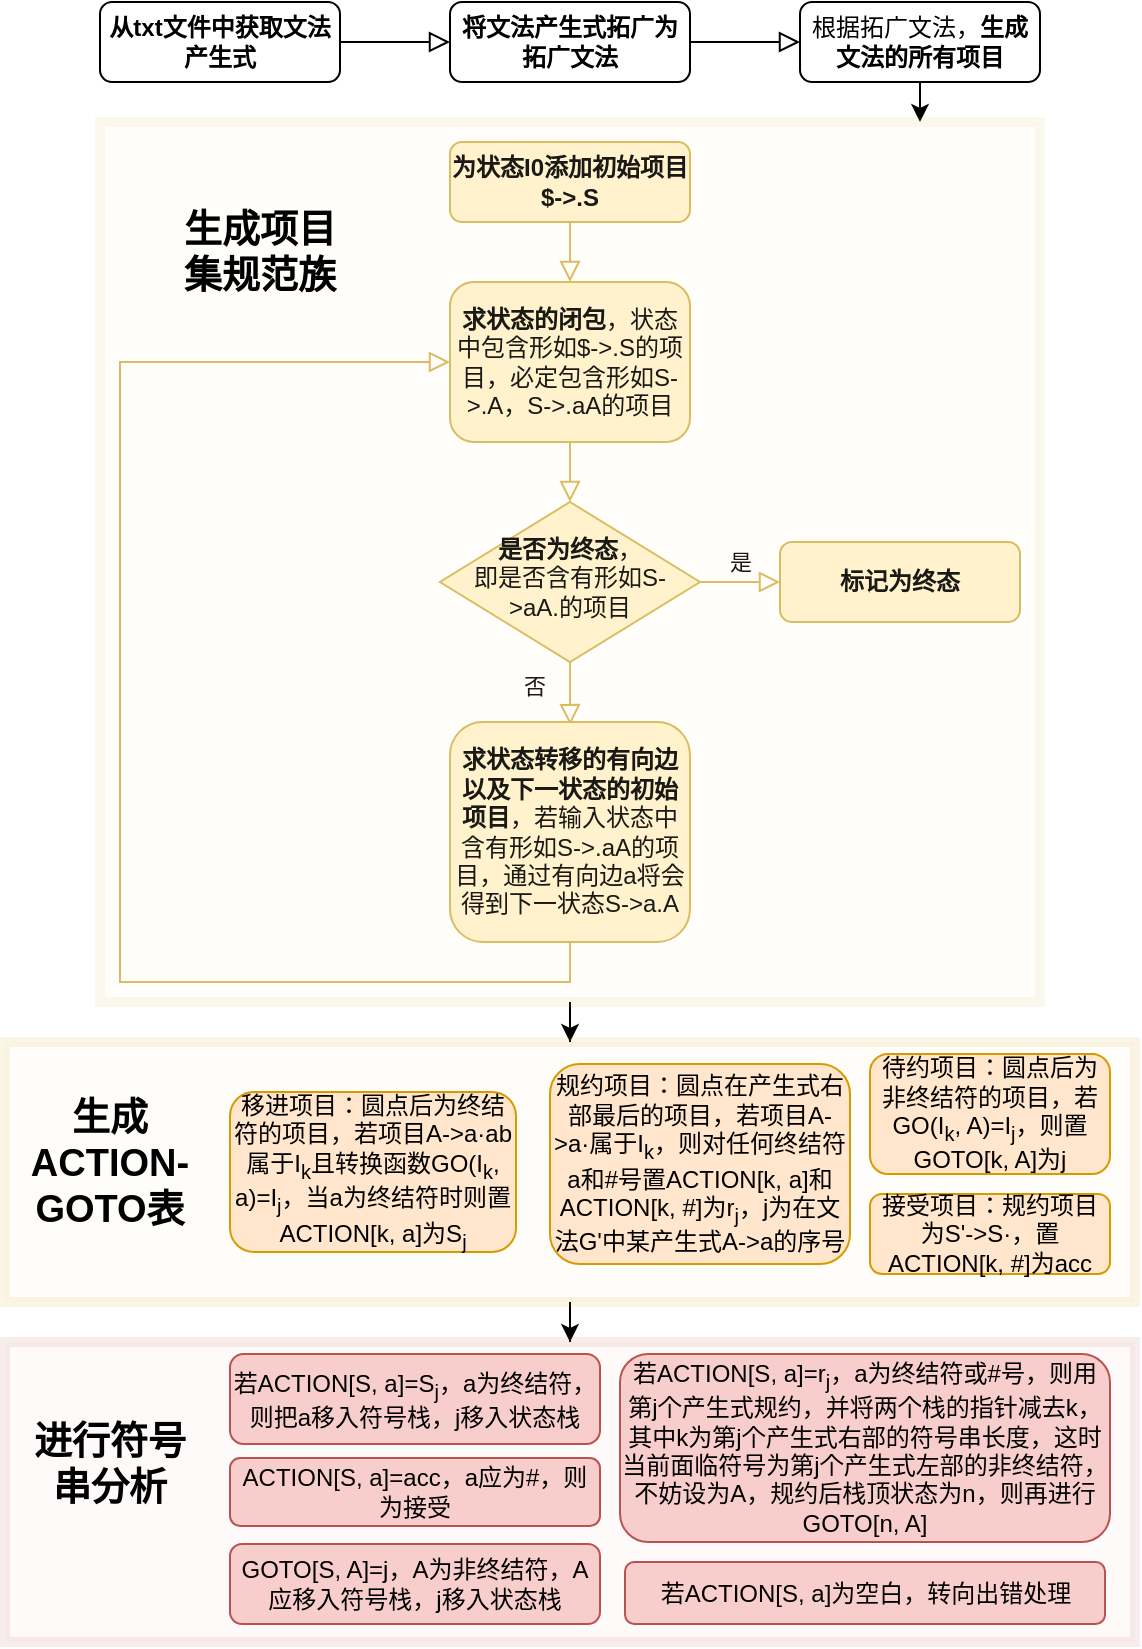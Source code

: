 <mxfile version="16.5.1" type="device"><diagram id="C5RBs43oDa-KdzZeNtuy" name="Page-1"><mxGraphModel dx="1727" dy="1217" grid="1" gridSize="10" guides="1" tooltips="1" connect="1" arrows="1" fold="1" page="1" pageScale="1" pageWidth="827" pageHeight="1169" math="0" shadow="0"><root><mxCell id="WIyWlLk6GJQsqaUBKTNV-0"/><mxCell id="WIyWlLk6GJQsqaUBKTNV-1" parent="WIyWlLk6GJQsqaUBKTNV-0"/><mxCell id="IXKkO2ByEppjn7gO0VMb-0" value="" style="rounded=0;html=1;jettySize=auto;orthogonalLoop=1;fontSize=11;endArrow=block;endFill=0;endSize=8;strokeWidth=1;shadow=0;labelBackgroundColor=none;edgeStyle=orthogonalEdgeStyle;" parent="WIyWlLk6GJQsqaUBKTNV-1" source="IXKkO2ByEppjn7gO0VMb-1" target="IXKkO2ByEppjn7gO0VMb-3" edge="1"><mxGeometry relative="1" as="geometry"><mxPoint x="335" y="640" as="targetPoint"/></mxGeometry></mxCell><mxCell id="IXKkO2ByEppjn7gO0VMb-1" value="&lt;b&gt;从txt文件中获取文法产生式&lt;/b&gt;" style="rounded=1;whiteSpace=wrap;html=1;fontSize=12;glass=0;strokeWidth=1;shadow=0;" parent="WIyWlLk6GJQsqaUBKTNV-1" vertex="1"><mxGeometry x="100" y="690" width="120" height="40" as="geometry"/></mxCell><mxCell id="IXKkO2ByEppjn7gO0VMb-2" value="" style="rounded=0;html=1;jettySize=auto;orthogonalLoop=1;fontSize=11;endArrow=block;endFill=0;endSize=8;strokeWidth=1;shadow=0;labelBackgroundColor=none;edgeStyle=orthogonalEdgeStyle;" parent="WIyWlLk6GJQsqaUBKTNV-1" source="IXKkO2ByEppjn7gO0VMb-3" target="IXKkO2ByEppjn7gO0VMb-5" edge="1"><mxGeometry relative="1" as="geometry"><mxPoint x="335" y="730" as="targetPoint"/></mxGeometry></mxCell><mxCell id="IXKkO2ByEppjn7gO0VMb-3" value="&lt;b&gt;将文法产生式拓广为拓广文法&lt;/b&gt;" style="rounded=1;whiteSpace=wrap;html=1;fontSize=12;glass=0;strokeWidth=1;shadow=0;" parent="WIyWlLk6GJQsqaUBKTNV-1" vertex="1"><mxGeometry x="275" y="690" width="120" height="40" as="geometry"/></mxCell><mxCell id="iw9YHbKWmYfr58JjIRdM-23" style="edgeStyle=elbowEdgeStyle;rounded=0;orthogonalLoop=1;jettySize=auto;html=1;" edge="1" parent="WIyWlLk6GJQsqaUBKTNV-1" source="IXKkO2ByEppjn7gO0VMb-5" target="IXKkO2ByEppjn7gO0VMb-26"><mxGeometry relative="1" as="geometry"><mxPoint x="814.667" y="970" as="targetPoint"/></mxGeometry></mxCell><mxCell id="IXKkO2ByEppjn7gO0VMb-5" value="根据拓广文法，&lt;b&gt;生成文法的所有项目&lt;/b&gt;" style="rounded=1;whiteSpace=wrap;html=1;fontSize=12;glass=0;strokeWidth=1;shadow=0;" parent="WIyWlLk6GJQsqaUBKTNV-1" vertex="1"><mxGeometry x="450" y="690" width="120" height="40" as="geometry"/></mxCell><mxCell id="IXKkO2ByEppjn7gO0VMb-6" value="" style="rounded=0;html=1;jettySize=auto;orthogonalLoop=1;fontSize=11;endArrow=block;endFill=0;endSize=8;strokeWidth=1;shadow=0;labelBackgroundColor=none;edgeStyle=orthogonalEdgeStyle;fillColor=#fff2cc;strokeColor=#d6b656;" parent="WIyWlLk6GJQsqaUBKTNV-1" source="IXKkO2ByEppjn7gO0VMb-7" target="IXKkO2ByEppjn7gO0VMb-9" edge="1"><mxGeometry relative="1" as="geometry"><mxPoint x="335" y="910" as="targetPoint"/></mxGeometry></mxCell><mxCell id="IXKkO2ByEppjn7gO0VMb-7" value="&lt;b&gt;为状态I0添加初始项目$-&amp;gt;.S&lt;/b&gt;" style="rounded=1;whiteSpace=wrap;html=1;fontSize=12;glass=0;strokeWidth=1;shadow=0;fillColor=#fff2cc;strokeColor=#d6b656;" parent="WIyWlLk6GJQsqaUBKTNV-1" vertex="1"><mxGeometry x="275" y="760" width="120" height="40" as="geometry"/></mxCell><mxCell id="IXKkO2ByEppjn7gO0VMb-8" value="" style="rounded=0;html=1;jettySize=auto;orthogonalLoop=1;fontSize=11;endArrow=block;endFill=0;endSize=8;strokeWidth=1;shadow=0;labelBackgroundColor=none;edgeStyle=orthogonalEdgeStyle;fillColor=#fff2cc;strokeColor=#d6b656;" parent="WIyWlLk6GJQsqaUBKTNV-1" source="IXKkO2ByEppjn7gO0VMb-9" target="IXKkO2ByEppjn7gO0VMb-14" edge="1"><mxGeometry relative="1" as="geometry"><mxPoint x="335" y="940" as="targetPoint"/></mxGeometry></mxCell><mxCell id="IXKkO2ByEppjn7gO0VMb-9" value="&lt;b&gt;求状态的闭包&lt;/b&gt;，状态中包含形如$-&amp;gt;.S的项目，必定包含形如S-&amp;gt;.A，S-&amp;gt;.aA的项目" style="rounded=1;whiteSpace=wrap;html=1;fontSize=12;glass=0;strokeWidth=1;shadow=0;fillColor=#fff2cc;strokeColor=#d6b656;" parent="WIyWlLk6GJQsqaUBKTNV-1" vertex="1"><mxGeometry x="275" y="830" width="120" height="80" as="geometry"/></mxCell><mxCell id="IXKkO2ByEppjn7gO0VMb-12" value="否" style="rounded=0;html=1;jettySize=auto;orthogonalLoop=1;fontSize=11;endArrow=block;endFill=0;endSize=8;strokeWidth=1;shadow=0;labelBackgroundColor=none;edgeStyle=orthogonalEdgeStyle;entryX=0.501;entryY=0.014;entryDx=0;entryDy=0;entryPerimeter=0;fillColor=#fff2cc;strokeColor=#d6b656;" parent="WIyWlLk6GJQsqaUBKTNV-1" source="IXKkO2ByEppjn7gO0VMb-14" target="IXKkO2ByEppjn7gO0VMb-17" edge="1"><mxGeometry x="-0.368" y="-15" relative="1" as="geometry"><mxPoint x="-3" y="2" as="offset"/><mxPoint x="335" y="1070" as="targetPoint"/></mxGeometry></mxCell><mxCell id="IXKkO2ByEppjn7gO0VMb-13" value="是" style="edgeStyle=orthogonalEdgeStyle;rounded=0;html=1;jettySize=auto;orthogonalLoop=1;fontSize=11;endArrow=block;endFill=0;endSize=8;strokeWidth=1;shadow=0;labelBackgroundColor=none;fillColor=#fff2cc;strokeColor=#d6b656;" parent="WIyWlLk6GJQsqaUBKTNV-1" source="IXKkO2ByEppjn7gO0VMb-14" target="IXKkO2ByEppjn7gO0VMb-15" edge="1"><mxGeometry y="10" relative="1" as="geometry"><mxPoint as="offset"/></mxGeometry></mxCell><mxCell id="IXKkO2ByEppjn7gO0VMb-14" value="&lt;b&gt;是否为终态&lt;/b&gt;，&lt;br&gt;即是否含有形如S-&amp;gt;aA.的项目" style="rhombus;whiteSpace=wrap;html=1;shadow=0;fontFamily=Helvetica;fontSize=12;align=center;strokeWidth=1;spacing=6;spacingTop=-4;fillColor=#fff2cc;strokeColor=#d6b656;" parent="WIyWlLk6GJQsqaUBKTNV-1" vertex="1"><mxGeometry x="270" y="940" width="130" height="80" as="geometry"/></mxCell><mxCell id="IXKkO2ByEppjn7gO0VMb-15" value="&lt;b&gt;标记为终态&lt;/b&gt;" style="rounded=1;whiteSpace=wrap;html=1;fontSize=12;glass=0;strokeWidth=1;shadow=0;fillColor=#fff2cc;strokeColor=#d6b656;" parent="WIyWlLk6GJQsqaUBKTNV-1" vertex="1"><mxGeometry x="440" y="960" width="120" height="40" as="geometry"/></mxCell><mxCell id="IXKkO2ByEppjn7gO0VMb-16" value="" style="rounded=0;html=1;jettySize=auto;orthogonalLoop=1;fontSize=11;endArrow=block;endFill=0;endSize=8;strokeWidth=1;shadow=0;labelBackgroundColor=none;edgeStyle=orthogonalEdgeStyle;entryX=0;entryY=0.5;entryDx=0;entryDy=0;fillColor=#fff2cc;strokeColor=#d6b656;" parent="WIyWlLk6GJQsqaUBKTNV-1" source="IXKkO2ByEppjn7gO0VMb-17" target="IXKkO2ByEppjn7gO0VMb-9" edge="1"><mxGeometry relative="1" as="geometry"><mxPoint x="320" y="1270" as="targetPoint"/><Array as="points"><mxPoint x="335" y="1180"/><mxPoint x="110" y="1180"/><mxPoint x="110" y="870"/></Array></mxGeometry></mxCell><mxCell id="IXKkO2ByEppjn7gO0VMb-17" value="&lt;b&gt;求状态转移的有向边以及下一状态的初始项目&lt;/b&gt;，若输入状态中含有形如S-&amp;gt;.aA的项目，通过有向边a将会得到下一状态S-&amp;gt;a.A" style="rounded=1;whiteSpace=wrap;html=1;fontSize=12;glass=0;strokeWidth=1;shadow=0;fillColor=#fff2cc;strokeColor=#d6b656;" parent="WIyWlLk6GJQsqaUBKTNV-1" vertex="1"><mxGeometry x="275" y="1050" width="120" height="110" as="geometry"/></mxCell><mxCell id="iw9YHbKWmYfr58JjIRdM-13" style="edgeStyle=orthogonalEdgeStyle;rounded=0;orthogonalLoop=1;jettySize=auto;html=1;" edge="1" parent="WIyWlLk6GJQsqaUBKTNV-1" source="IXKkO2ByEppjn7gO0VMb-26" target="iw9YHbKWmYfr58JjIRdM-2"><mxGeometry relative="1" as="geometry"/></mxCell><mxCell id="IXKkO2ByEppjn7gO0VMb-26" value="" style="text;html=1;strokeColor=#d6b656;fillColor=#fff2cc;spacing=5;spacingTop=-20;whiteSpace=wrap;overflow=hidden;rounded=0;opacity=10;shadow=0;strokeWidth=5;glass=0;" parent="WIyWlLk6GJQsqaUBKTNV-1" vertex="1"><mxGeometry x="100" y="750" width="470" height="440" as="geometry"/></mxCell><mxCell id="IXKkO2ByEppjn7gO0VMb-28" value="&lt;b&gt;&lt;font style=&quot;font-size: 19px&quot;&gt;生成项目集规范族&lt;/font&gt;&lt;/b&gt;" style="text;html=1;strokeColor=none;fillColor=none;align=center;verticalAlign=middle;whiteSpace=wrap;rounded=0;shadow=0;glass=0;opacity=10;" parent="WIyWlLk6GJQsqaUBKTNV-1" vertex="1"><mxGeometry x="140" y="800" width="80" height="30" as="geometry"/></mxCell><mxCell id="iw9YHbKWmYfr58JjIRdM-21" style="edgeStyle=orthogonalEdgeStyle;rounded=0;orthogonalLoop=1;jettySize=auto;html=1;entryX=0.5;entryY=0;entryDx=0;entryDy=0;" edge="1" parent="WIyWlLk6GJQsqaUBKTNV-1" source="iw9YHbKWmYfr58JjIRdM-2" target="iw9YHbKWmYfr58JjIRdM-15"><mxGeometry relative="1" as="geometry"/></mxCell><mxCell id="iw9YHbKWmYfr58JjIRdM-2" value="" style="text;html=1;strokeColor=#d79b00;fillColor=#ffe6cc;spacing=5;spacingTop=-20;whiteSpace=wrap;overflow=hidden;rounded=0;opacity=10;shadow=0;strokeWidth=5;glass=0;" vertex="1" parent="WIyWlLk6GJQsqaUBKTNV-1"><mxGeometry x="52.5" y="1210" width="565" height="130" as="geometry"/></mxCell><mxCell id="iw9YHbKWmYfr58JjIRdM-3" value="&lt;b&gt;&lt;font style=&quot;font-size: 19px&quot;&gt;生成ACTION-GOTO表&lt;/font&gt;&lt;/b&gt;" style="text;html=1;strokeColor=none;fillColor=none;align=center;verticalAlign=middle;whiteSpace=wrap;rounded=0;shadow=0;glass=0;opacity=10;" vertex="1" parent="WIyWlLk6GJQsqaUBKTNV-1"><mxGeometry x="65" y="1256" width="80" height="30" as="geometry"/></mxCell><mxCell id="iw9YHbKWmYfr58JjIRdM-5" value="移进项目：圆点后为终结符的项目，若项目A-&amp;gt;a·ab属于I&lt;sub&gt;k&lt;/sub&gt;且转换函数GO(I&lt;sub&gt;k&lt;/sub&gt;, a)=I&lt;sub&gt;j&lt;/sub&gt;，当a为终结符时则置ACTION[k, a]为S&lt;sub&gt;j&lt;/sub&gt;" style="rounded=1;whiteSpace=wrap;html=1;fontSize=12;glass=0;strokeWidth=1;shadow=0;fillColor=#ffe6cc;strokeColor=#d79b00;" vertex="1" parent="WIyWlLk6GJQsqaUBKTNV-1"><mxGeometry x="165" y="1235" width="143" height="80" as="geometry"/></mxCell><mxCell id="iw9YHbKWmYfr58JjIRdM-7" value="规约项目：圆点在产生式右部最后的项目，若项目A-&amp;gt;a·属于I&lt;sub&gt;k&lt;/sub&gt;，则对任何终结符a和#号置ACTION[k, a]和ACTION[k, #]为r&lt;sub&gt;j&lt;/sub&gt;，j为在文法G'中某产生式A-&amp;gt;a的序号" style="rounded=1;whiteSpace=wrap;html=1;fontSize=12;glass=0;strokeWidth=1;shadow=0;fillColor=#ffe6cc;strokeColor=#d79b00;" vertex="1" parent="WIyWlLk6GJQsqaUBKTNV-1"><mxGeometry x="325" y="1221" width="150" height="100" as="geometry"/></mxCell><mxCell id="iw9YHbKWmYfr58JjIRdM-9" value="待约项目：圆点后为非终结符的项目，若GO(I&lt;sub&gt;k&lt;/sub&gt;, A)=I&lt;sub&gt;j&lt;/sub&gt;，则置GOTO[k, A]为j" style="rounded=1;whiteSpace=wrap;html=1;fontSize=12;glass=0;strokeWidth=1;shadow=0;fillColor=#ffe6cc;strokeColor=#d79b00;" vertex="1" parent="WIyWlLk6GJQsqaUBKTNV-1"><mxGeometry x="485" y="1216" width="120" height="60" as="geometry"/></mxCell><mxCell id="iw9YHbKWmYfr58JjIRdM-11" value="接受项目：规约项目为S'-&amp;gt;S·，置ACTION[k, #]为acc" style="rounded=1;whiteSpace=wrap;html=1;fontSize=12;glass=0;strokeWidth=1;shadow=0;fillColor=#ffe6cc;strokeColor=#d79b00;" vertex="1" parent="WIyWlLk6GJQsqaUBKTNV-1"><mxGeometry x="485" y="1286" width="120" height="40" as="geometry"/></mxCell><mxCell id="iw9YHbKWmYfr58JjIRdM-15" value="" style="text;html=1;strokeColor=#b85450;fillColor=#f8cecc;spacing=5;spacingTop=-20;whiteSpace=wrap;overflow=hidden;rounded=0;opacity=10;shadow=0;strokeWidth=5;glass=0;" vertex="1" parent="WIyWlLk6GJQsqaUBKTNV-1"><mxGeometry x="52.5" y="1360" width="565" height="150" as="geometry"/></mxCell><mxCell id="iw9YHbKWmYfr58JjIRdM-16" value="&lt;span style=&quot;font-size: 19px&quot;&gt;&lt;b&gt;进行符号串分析&lt;/b&gt;&lt;/span&gt;" style="text;html=1;strokeColor=none;fillColor=none;align=center;verticalAlign=middle;whiteSpace=wrap;rounded=0;shadow=0;glass=0;opacity=10;" vertex="1" parent="WIyWlLk6GJQsqaUBKTNV-1"><mxGeometry x="65" y="1406" width="80" height="30" as="geometry"/></mxCell><mxCell id="iw9YHbKWmYfr58JjIRdM-17" value="若ACTION[S, a]=S&lt;sub&gt;j&lt;/sub&gt;，a为终结符，则把a移入符号栈，j移入状态栈" style="rounded=1;whiteSpace=wrap;html=1;fontSize=12;glass=0;strokeWidth=1;shadow=0;fillColor=#f8cecc;strokeColor=#b85450;" vertex="1" parent="WIyWlLk6GJQsqaUBKTNV-1"><mxGeometry x="165" y="1366" width="185" height="45" as="geometry"/></mxCell><mxCell id="iw9YHbKWmYfr58JjIRdM-18" value="若ACTION[S, a]=r&lt;sub&gt;j&lt;/sub&gt;，a为终结符或#号，则用第j个产生式规约，并将两个栈的指针减去k，其中k为第j个产生式右部的符号串长度，这时当前面临符号为第j个产生式左部的非终结符，不妨设为A，规约后栈顶状态为n，则再进行GOTO[n, A]" style="rounded=1;whiteSpace=wrap;html=1;fontSize=12;glass=0;strokeWidth=1;shadow=0;fillColor=#f8cecc;strokeColor=#b85450;" vertex="1" parent="WIyWlLk6GJQsqaUBKTNV-1"><mxGeometry x="360" y="1366" width="245" height="94" as="geometry"/></mxCell><mxCell id="iw9YHbKWmYfr58JjIRdM-19" value="ACTION[S, a]=acc，a应为#，则为接受" style="rounded=1;whiteSpace=wrap;html=1;fontSize=12;glass=0;strokeWidth=1;shadow=0;fillColor=#f8cecc;strokeColor=#b85450;" vertex="1" parent="WIyWlLk6GJQsqaUBKTNV-1"><mxGeometry x="165" y="1418" width="185" height="34" as="geometry"/></mxCell><mxCell id="iw9YHbKWmYfr58JjIRdM-20" value="GOTO[S, A]=j，A为非终结符，A应移入符号栈，j移入状态栈" style="rounded=1;whiteSpace=wrap;html=1;fontSize=12;glass=0;strokeWidth=1;shadow=0;fillColor=#f8cecc;strokeColor=#b85450;" vertex="1" parent="WIyWlLk6GJQsqaUBKTNV-1"><mxGeometry x="165" y="1461" width="185" height="40" as="geometry"/></mxCell><mxCell id="iw9YHbKWmYfr58JjIRdM-24" value="若ACTION[S, a]为空白，转向出错处理" style="rounded=1;whiteSpace=wrap;html=1;fontSize=12;glass=0;strokeWidth=1;shadow=0;fillColor=#f8cecc;strokeColor=#b85450;" vertex="1" parent="WIyWlLk6GJQsqaUBKTNV-1"><mxGeometry x="362.5" y="1470" width="240" height="31" as="geometry"/></mxCell></root></mxGraphModel></diagram></mxfile>